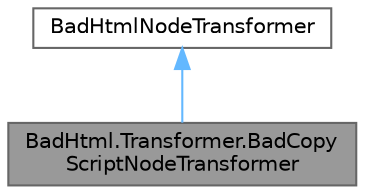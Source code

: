 digraph "BadHtml.Transformer.BadCopyScriptNodeTransformer"
{
 // LATEX_PDF_SIZE
  bgcolor="transparent";
  edge [fontname=Helvetica,fontsize=10,labelfontname=Helvetica,labelfontsize=10];
  node [fontname=Helvetica,fontsize=10,shape=box,height=0.2,width=0.4];
  Node1 [id="Node000001",label="BadHtml.Transformer.BadCopy\lScriptNodeTransformer",height=0.2,width=0.4,color="gray40", fillcolor="grey60", style="filled", fontcolor="black",tooltip=" "];
  Node2 -> Node1 [id="edge1_Node000001_Node000002",dir="back",color="steelblue1",style="solid",tooltip=" "];
  Node2 [id="Node000002",label="BadHtmlNodeTransformer",height=0.2,width=0.4,color="gray40", fillcolor="white", style="filled",URL="$class_bad_html_1_1_bad_html_node_transformer.html",tooltip=" "];
}
